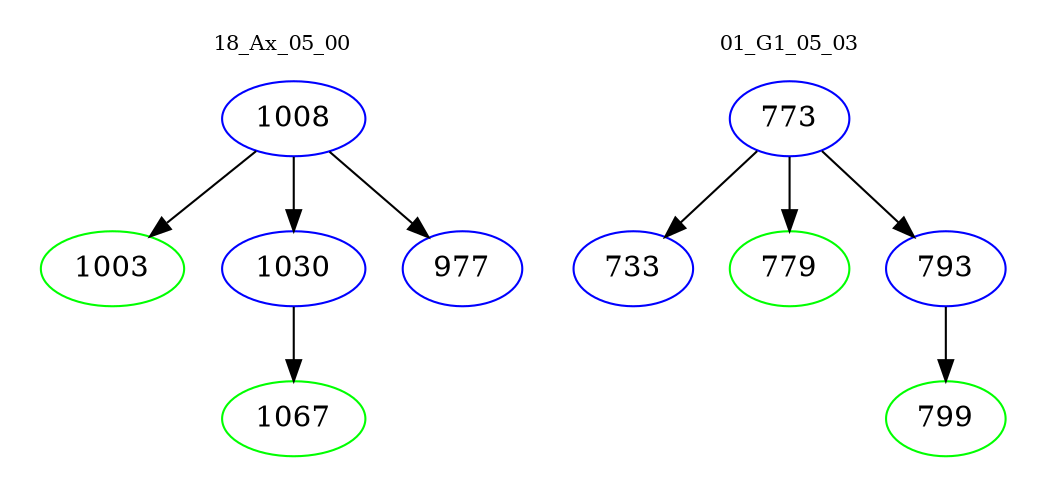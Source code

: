 digraph{
subgraph cluster_0 {
color = white
label = "18_Ax_05_00";
fontsize=10;
T0_1008 [label="1008", color="blue"]
T0_1008 -> T0_1003 [color="black"]
T0_1003 [label="1003", color="green"]
T0_1008 -> T0_1030 [color="black"]
T0_1030 [label="1030", color="blue"]
T0_1030 -> T0_1067 [color="black"]
T0_1067 [label="1067", color="green"]
T0_1008 -> T0_977 [color="black"]
T0_977 [label="977", color="blue"]
}
subgraph cluster_1 {
color = white
label = "01_G1_05_03";
fontsize=10;
T1_773 [label="773", color="blue"]
T1_773 -> T1_733 [color="black"]
T1_733 [label="733", color="blue"]
T1_773 -> T1_779 [color="black"]
T1_779 [label="779", color="green"]
T1_773 -> T1_793 [color="black"]
T1_793 [label="793", color="blue"]
T1_793 -> T1_799 [color="black"]
T1_799 [label="799", color="green"]
}
}
